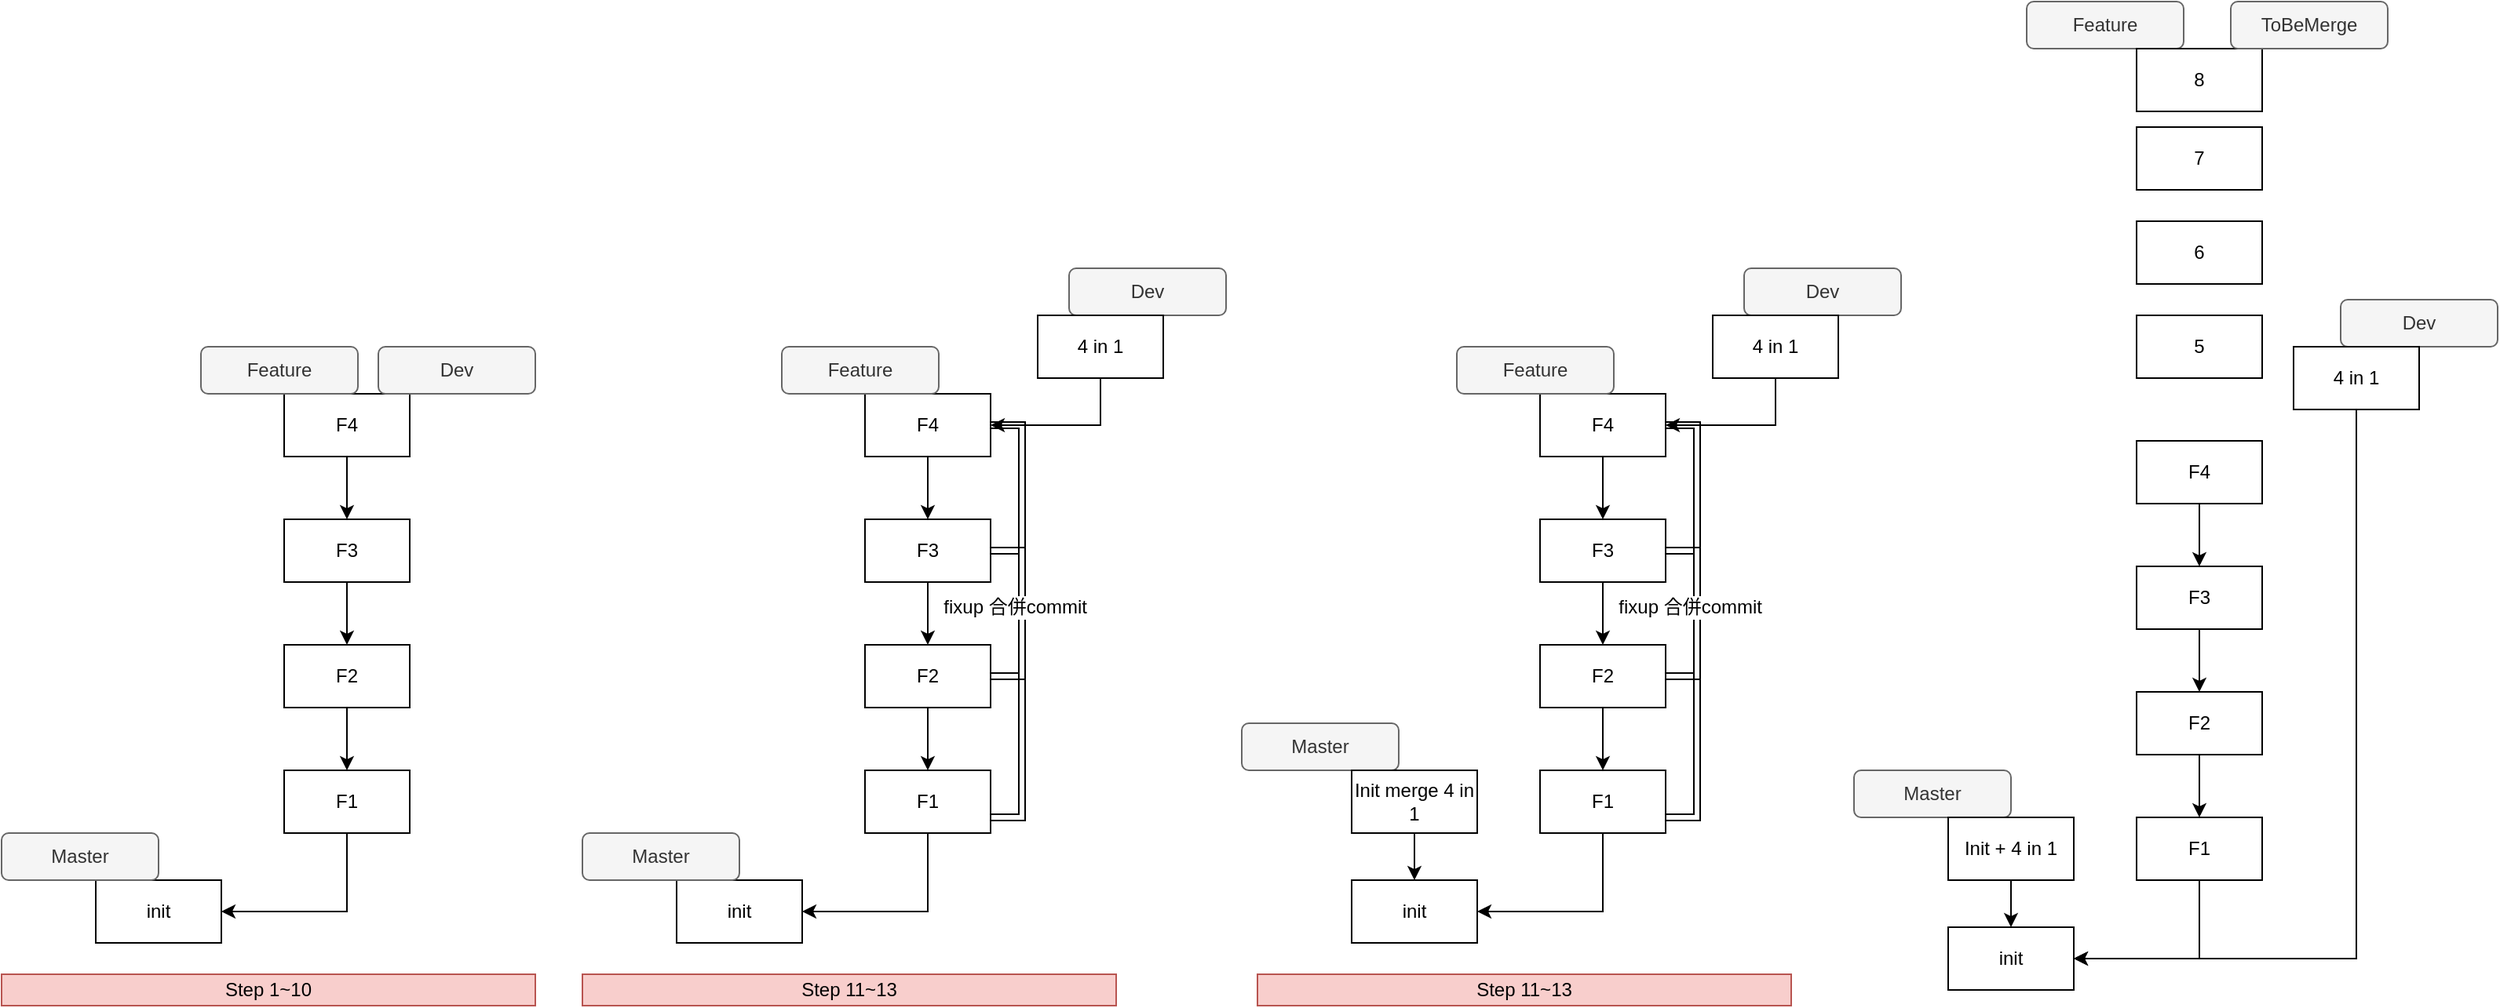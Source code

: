 <mxfile version="10.8.0" type="github"><diagram id="5n1NIGyPZ_aDCbrONRBm" name="Page-1"><mxGraphModel dx="3052" dy="754" grid="1" gridSize="10" guides="1" tooltips="1" connect="1" arrows="1" fold="1" page="1" pageScale="1" pageWidth="827" pageHeight="1169" math="0" shadow="0"><root><mxCell id="0"/><mxCell id="1" parent="0"/><mxCell id="LHEJx3aKFi3ai15IeEkY-1" value="init&lt;br&gt;" style="rounded=0;whiteSpace=wrap;html=1;" parent="1" vertex="1"><mxGeometry x="60" y="630" width="80" height="40" as="geometry"/></mxCell><mxCell id="LHEJx3aKFi3ai15IeEkY-15" style="edgeStyle=orthogonalEdgeStyle;rounded=0;orthogonalLoop=1;jettySize=auto;html=1;exitX=0.5;exitY=1;exitDx=0;exitDy=0;entryX=1;entryY=0.5;entryDx=0;entryDy=0;" parent="1" source="LHEJx3aKFi3ai15IeEkY-4" target="LHEJx3aKFi3ai15IeEkY-1" edge="1"><mxGeometry relative="1" as="geometry"/></mxCell><mxCell id="LHEJx3aKFi3ai15IeEkY-4" value="F1" style="rounded=0;whiteSpace=wrap;html=1;" parent="1" vertex="1"><mxGeometry x="180" y="560" width="80" height="40" as="geometry"/></mxCell><mxCell id="LHEJx3aKFi3ai15IeEkY-9" style="edgeStyle=orthogonalEdgeStyle;rounded=0;orthogonalLoop=1;jettySize=auto;html=1;exitX=0.5;exitY=1;exitDx=0;exitDy=0;" parent="1" source="LHEJx3aKFi3ai15IeEkY-5" target="LHEJx3aKFi3ai15IeEkY-4" edge="1"><mxGeometry relative="1" as="geometry"/></mxCell><mxCell id="LHEJx3aKFi3ai15IeEkY-5" value="F2" style="rounded=0;whiteSpace=wrap;html=1;" parent="1" vertex="1"><mxGeometry x="180" y="480" width="80" height="40" as="geometry"/></mxCell><mxCell id="LHEJx3aKFi3ai15IeEkY-10" style="edgeStyle=orthogonalEdgeStyle;rounded=0;orthogonalLoop=1;jettySize=auto;html=1;exitX=0.5;exitY=1;exitDx=0;exitDy=0;entryX=0.5;entryY=0;entryDx=0;entryDy=0;" parent="1" source="LHEJx3aKFi3ai15IeEkY-6" target="LHEJx3aKFi3ai15IeEkY-5" edge="1"><mxGeometry relative="1" as="geometry"/></mxCell><mxCell id="LHEJx3aKFi3ai15IeEkY-6" value="F3" style="rounded=0;whiteSpace=wrap;html=1;" parent="1" vertex="1"><mxGeometry x="180" y="400" width="80" height="40" as="geometry"/></mxCell><mxCell id="LHEJx3aKFi3ai15IeEkY-11" style="edgeStyle=orthogonalEdgeStyle;rounded=0;orthogonalLoop=1;jettySize=auto;html=1;exitX=0.5;exitY=1;exitDx=0;exitDy=0;entryX=0.5;entryY=0;entryDx=0;entryDy=0;" parent="1" source="LHEJx3aKFi3ai15IeEkY-7" target="LHEJx3aKFi3ai15IeEkY-6" edge="1"><mxGeometry relative="1" as="geometry"/></mxCell><mxCell id="LHEJx3aKFi3ai15IeEkY-7" value="F4" style="rounded=0;whiteSpace=wrap;html=1;" parent="1" vertex="1"><mxGeometry x="180" y="320" width="80" height="40" as="geometry"/></mxCell><mxCell id="LHEJx3aKFi3ai15IeEkY-13" value="Feature" style="rounded=1;whiteSpace=wrap;html=1;fillColor=#f5f5f5;strokeColor=#666666;fontColor=#333333;" parent="1" vertex="1"><mxGeometry x="110" y="40" width="100" height="30" as="geometry"/></mxCell><mxCell id="LHEJx3aKFi3ai15IeEkY-14" value="Master" style="rounded=1;whiteSpace=wrap;html=1;fillColor=#f5f5f5;strokeColor=#666666;fontColor=#333333;" parent="1" vertex="1"><mxGeometry y="530" width="100" height="30" as="geometry"/></mxCell><mxCell id="LHEJx3aKFi3ai15IeEkY-16" value="Dev" style="rounded=1;whiteSpace=wrap;html=1;fillColor=#f5f5f5;strokeColor=#666666;fontColor=#333333;" parent="1" vertex="1"><mxGeometry x="310" y="230" width="100" height="30" as="geometry"/></mxCell><mxCell id="LHEJx3aKFi3ai15IeEkY-18" style="edgeStyle=orthogonalEdgeStyle;rounded=0;orthogonalLoop=1;jettySize=auto;html=1;exitX=0.5;exitY=1;exitDx=0;exitDy=0;entryX=1;entryY=0.5;entryDx=0;entryDy=0;" parent="1" source="LHEJx3aKFi3ai15IeEkY-17" target="LHEJx3aKFi3ai15IeEkY-1" edge="1"><mxGeometry relative="1" as="geometry"/></mxCell><mxCell id="LHEJx3aKFi3ai15IeEkY-17" value="4 in 1" style="rounded=0;whiteSpace=wrap;html=1;" parent="1" vertex="1"><mxGeometry x="280" y="260" width="80" height="40" as="geometry"/></mxCell><mxCell id="LHEJx3aKFi3ai15IeEkY-21" style="edgeStyle=orthogonalEdgeStyle;rounded=0;orthogonalLoop=1;jettySize=auto;html=1;exitX=0.5;exitY=1;exitDx=0;exitDy=0;" parent="1" source="LHEJx3aKFi3ai15IeEkY-19" target="LHEJx3aKFi3ai15IeEkY-1" edge="1"><mxGeometry relative="1" as="geometry"/></mxCell><mxCell id="LHEJx3aKFi3ai15IeEkY-19" value="Init + 4 in 1" style="rounded=0;whiteSpace=wrap;html=1;" parent="1" vertex="1"><mxGeometry x="60" y="560" width="80" height="40" as="geometry"/></mxCell><mxCell id="LHEJx3aKFi3ai15IeEkY-22" value="5" style="rounded=0;whiteSpace=wrap;html=1;" parent="1" vertex="1"><mxGeometry x="180" y="240" width="80" height="40" as="geometry"/></mxCell><mxCell id="LHEJx3aKFi3ai15IeEkY-23" value="8" style="rounded=0;whiteSpace=wrap;html=1;" parent="1" vertex="1"><mxGeometry x="180" y="70" width="80" height="40" as="geometry"/></mxCell><mxCell id="LHEJx3aKFi3ai15IeEkY-24" value="7" style="rounded=0;whiteSpace=wrap;html=1;" parent="1" vertex="1"><mxGeometry x="180" y="120" width="80" height="40" as="geometry"/></mxCell><mxCell id="LHEJx3aKFi3ai15IeEkY-25" value="6" style="rounded=0;whiteSpace=wrap;html=1;" parent="1" vertex="1"><mxGeometry x="180" y="180" width="80" height="40" as="geometry"/></mxCell><mxCell id="LHEJx3aKFi3ai15IeEkY-27" value="ToBeMerge" style="rounded=1;whiteSpace=wrap;html=1;fillColor=#f5f5f5;strokeColor=#666666;fontColor=#333333;" parent="1" vertex="1"><mxGeometry x="240" y="40" width="100" height="30" as="geometry"/></mxCell><mxCell id="LHEJx3aKFi3ai15IeEkY-32" value="init&lt;br&gt;" style="rounded=0;whiteSpace=wrap;html=1;" parent="1" vertex="1"><mxGeometry x="-1120" y="600" width="80" height="40" as="geometry"/></mxCell><mxCell id="LHEJx3aKFi3ai15IeEkY-33" style="edgeStyle=orthogonalEdgeStyle;rounded=0;orthogonalLoop=1;jettySize=auto;html=1;exitX=0.5;exitY=1;exitDx=0;exitDy=0;entryX=1;entryY=0.5;entryDx=0;entryDy=0;" parent="1" source="LHEJx3aKFi3ai15IeEkY-34" target="LHEJx3aKFi3ai15IeEkY-32" edge="1"><mxGeometry relative="1" as="geometry"/></mxCell><mxCell id="LHEJx3aKFi3ai15IeEkY-34" value="F1" style="rounded=0;whiteSpace=wrap;html=1;" parent="1" vertex="1"><mxGeometry x="-1000" y="530" width="80" height="40" as="geometry"/></mxCell><mxCell id="LHEJx3aKFi3ai15IeEkY-35" style="edgeStyle=orthogonalEdgeStyle;rounded=0;orthogonalLoop=1;jettySize=auto;html=1;exitX=0.5;exitY=1;exitDx=0;exitDy=0;" parent="1" source="LHEJx3aKFi3ai15IeEkY-36" target="LHEJx3aKFi3ai15IeEkY-34" edge="1"><mxGeometry relative="1" as="geometry"/></mxCell><mxCell id="LHEJx3aKFi3ai15IeEkY-36" value="F2" style="rounded=0;whiteSpace=wrap;html=1;" parent="1" vertex="1"><mxGeometry x="-1000" y="450" width="80" height="40" as="geometry"/></mxCell><mxCell id="LHEJx3aKFi3ai15IeEkY-37" style="edgeStyle=orthogonalEdgeStyle;rounded=0;orthogonalLoop=1;jettySize=auto;html=1;exitX=0.5;exitY=1;exitDx=0;exitDy=0;entryX=0.5;entryY=0;entryDx=0;entryDy=0;" parent="1" source="LHEJx3aKFi3ai15IeEkY-38" target="LHEJx3aKFi3ai15IeEkY-36" edge="1"><mxGeometry relative="1" as="geometry"/></mxCell><mxCell id="LHEJx3aKFi3ai15IeEkY-38" value="F3" style="rounded=0;whiteSpace=wrap;html=1;" parent="1" vertex="1"><mxGeometry x="-1000" y="370" width="80" height="40" as="geometry"/></mxCell><mxCell id="LHEJx3aKFi3ai15IeEkY-39" style="edgeStyle=orthogonalEdgeStyle;rounded=0;orthogonalLoop=1;jettySize=auto;html=1;exitX=0.5;exitY=1;exitDx=0;exitDy=0;entryX=0.5;entryY=0;entryDx=0;entryDy=0;" parent="1" source="LHEJx3aKFi3ai15IeEkY-40" target="LHEJx3aKFi3ai15IeEkY-38" edge="1"><mxGeometry relative="1" as="geometry"/></mxCell><mxCell id="LHEJx3aKFi3ai15IeEkY-40" value="F4" style="rounded=0;whiteSpace=wrap;html=1;" parent="1" vertex="1"><mxGeometry x="-1000" y="290" width="80" height="40" as="geometry"/></mxCell><mxCell id="LHEJx3aKFi3ai15IeEkY-42" value="Master" style="rounded=1;whiteSpace=wrap;html=1;fillColor=#f5f5f5;strokeColor=#666666;fontColor=#333333;" parent="1" vertex="1"><mxGeometry x="-1180" y="570" width="100" height="30" as="geometry"/></mxCell><mxCell id="LHEJx3aKFi3ai15IeEkY-53" value="Feature" style="rounded=1;whiteSpace=wrap;html=1;fillColor=#f5f5f5;strokeColor=#666666;fontColor=#333333;" parent="1" vertex="1"><mxGeometry x="-1053" y="260" width="100" height="30" as="geometry"/></mxCell><mxCell id="LHEJx3aKFi3ai15IeEkY-54" value="Dev" style="rounded=1;whiteSpace=wrap;html=1;fillColor=#f5f5f5;strokeColor=#666666;fontColor=#333333;" parent="1" vertex="1"><mxGeometry x="-940" y="260" width="100" height="30" as="geometry"/></mxCell><mxCell id="LHEJx3aKFi3ai15IeEkY-55" value="Step 1~10" style="rounded=0;whiteSpace=wrap;html=1;fillColor=#f8cecc;strokeColor=#b85450;" parent="1" vertex="1"><mxGeometry x="-1180" y="660" width="340" height="20" as="geometry"/></mxCell><mxCell id="x_mPxjLTtzaCbzFs-VxB-2" value="init&lt;br&gt;" style="rounded=0;whiteSpace=wrap;html=1;" vertex="1" parent="1"><mxGeometry x="-750" y="600" width="80" height="40" as="geometry"/></mxCell><mxCell id="x_mPxjLTtzaCbzFs-VxB-3" style="edgeStyle=orthogonalEdgeStyle;rounded=0;orthogonalLoop=1;jettySize=auto;html=1;exitX=0.5;exitY=1;exitDx=0;exitDy=0;entryX=1;entryY=0.5;entryDx=0;entryDy=0;" edge="1" parent="1" source="x_mPxjLTtzaCbzFs-VxB-4" target="x_mPxjLTtzaCbzFs-VxB-2"><mxGeometry relative="1" as="geometry"/></mxCell><mxCell id="x_mPxjLTtzaCbzFs-VxB-4" value="F1" style="rounded=0;whiteSpace=wrap;html=1;" vertex="1" parent="1"><mxGeometry x="-630" y="530" width="80" height="40" as="geometry"/></mxCell><mxCell id="x_mPxjLTtzaCbzFs-VxB-5" style="edgeStyle=orthogonalEdgeStyle;rounded=0;orthogonalLoop=1;jettySize=auto;html=1;exitX=0.5;exitY=1;exitDx=0;exitDy=0;" edge="1" parent="1" source="x_mPxjLTtzaCbzFs-VxB-6" target="x_mPxjLTtzaCbzFs-VxB-4"><mxGeometry relative="1" as="geometry"/></mxCell><mxCell id="x_mPxjLTtzaCbzFs-VxB-6" value="F2" style="rounded=0;whiteSpace=wrap;html=1;" vertex="1" parent="1"><mxGeometry x="-630" y="450" width="80" height="40" as="geometry"/></mxCell><mxCell id="x_mPxjLTtzaCbzFs-VxB-7" style="edgeStyle=orthogonalEdgeStyle;rounded=0;orthogonalLoop=1;jettySize=auto;html=1;exitX=0.5;exitY=1;exitDx=0;exitDy=0;entryX=0.5;entryY=0;entryDx=0;entryDy=0;" edge="1" parent="1" source="x_mPxjLTtzaCbzFs-VxB-8" target="x_mPxjLTtzaCbzFs-VxB-6"><mxGeometry relative="1" as="geometry"/></mxCell><mxCell id="x_mPxjLTtzaCbzFs-VxB-18" style="edgeStyle=orthogonalEdgeStyle;shape=link;rounded=0;orthogonalLoop=1;jettySize=auto;html=1;exitX=1;exitY=0.5;exitDx=0;exitDy=0;entryX=1;entryY=0.5;entryDx=0;entryDy=0;" edge="1" parent="1" source="x_mPxjLTtzaCbzFs-VxB-8" target="x_mPxjLTtzaCbzFs-VxB-6"><mxGeometry relative="1" as="geometry"/></mxCell><mxCell id="x_mPxjLTtzaCbzFs-VxB-8" value="F3" style="rounded=0;whiteSpace=wrap;html=1;" vertex="1" parent="1"><mxGeometry x="-630" y="370" width="80" height="40" as="geometry"/></mxCell><mxCell id="x_mPxjLTtzaCbzFs-VxB-9" style="edgeStyle=orthogonalEdgeStyle;rounded=0;orthogonalLoop=1;jettySize=auto;html=1;exitX=0.5;exitY=1;exitDx=0;exitDy=0;entryX=0.5;entryY=0;entryDx=0;entryDy=0;" edge="1" parent="1" source="x_mPxjLTtzaCbzFs-VxB-10" target="x_mPxjLTtzaCbzFs-VxB-8"><mxGeometry relative="1" as="geometry"/></mxCell><mxCell id="x_mPxjLTtzaCbzFs-VxB-17" style="edgeStyle=orthogonalEdgeStyle;rounded=0;orthogonalLoop=1;jettySize=auto;html=1;exitX=1;exitY=0.5;exitDx=0;exitDy=0;entryX=1;entryY=0.75;entryDx=0;entryDy=0;shape=link;" edge="1" parent="1" source="x_mPxjLTtzaCbzFs-VxB-10" target="x_mPxjLTtzaCbzFs-VxB-4"><mxGeometry relative="1" as="geometry"/></mxCell><mxCell id="x_mPxjLTtzaCbzFs-VxB-21" value="fixup 合併commit&amp;nbsp;" style="text;html=1;resizable=0;points=[];align=center;verticalAlign=middle;labelBackgroundColor=#ffffff;" vertex="1" connectable="0" parent="x_mPxjLTtzaCbzFs-VxB-17"><mxGeometry x="-0.062" y="-3" relative="1" as="geometry"><mxPoint as="offset"/></mxGeometry></mxCell><mxCell id="x_mPxjLTtzaCbzFs-VxB-10" value="F4" style="rounded=0;whiteSpace=wrap;html=1;" vertex="1" parent="1"><mxGeometry x="-630" y="290" width="80" height="40" as="geometry"/></mxCell><mxCell id="x_mPxjLTtzaCbzFs-VxB-11" value="Master" style="rounded=1;whiteSpace=wrap;html=1;fillColor=#f5f5f5;strokeColor=#666666;fontColor=#333333;" vertex="1" parent="1"><mxGeometry x="-810" y="570" width="100" height="30" as="geometry"/></mxCell><mxCell id="x_mPxjLTtzaCbzFs-VxB-12" value="Feature" style="rounded=1;whiteSpace=wrap;html=1;fillColor=#f5f5f5;strokeColor=#666666;fontColor=#333333;" vertex="1" parent="1"><mxGeometry x="-683" y="260" width="100" height="30" as="geometry"/></mxCell><mxCell id="x_mPxjLTtzaCbzFs-VxB-13" value="Dev" style="rounded=1;whiteSpace=wrap;html=1;fillColor=#f5f5f5;strokeColor=#666666;fontColor=#333333;" vertex="1" parent="1"><mxGeometry x="-500" y="210" width="100" height="30" as="geometry"/></mxCell><mxCell id="x_mPxjLTtzaCbzFs-VxB-14" value="Step 11~13" style="rounded=0;whiteSpace=wrap;html=1;fillColor=#f8cecc;strokeColor=#b85450;" vertex="1" parent="1"><mxGeometry x="-810" y="660" width="340" height="20" as="geometry"/></mxCell><mxCell id="x_mPxjLTtzaCbzFs-VxB-22" style="edgeStyle=orthogonalEdgeStyle;rounded=0;orthogonalLoop=1;jettySize=auto;html=1;exitX=0.5;exitY=1;exitDx=0;exitDy=0;entryX=1;entryY=0.5;entryDx=0;entryDy=0;" edge="1" parent="1" source="x_mPxjLTtzaCbzFs-VxB-15" target="x_mPxjLTtzaCbzFs-VxB-10"><mxGeometry relative="1" as="geometry"/></mxCell><mxCell id="x_mPxjLTtzaCbzFs-VxB-15" value="4 in 1" style="rounded=0;whiteSpace=wrap;html=1;" vertex="1" parent="1"><mxGeometry x="-520" y="240" width="80" height="40" as="geometry"/></mxCell><mxCell id="x_mPxjLTtzaCbzFs-VxB-23" value="init&lt;br&gt;" style="rounded=0;whiteSpace=wrap;html=1;" vertex="1" parent="1"><mxGeometry x="-320" y="600" width="80" height="40" as="geometry"/></mxCell><mxCell id="x_mPxjLTtzaCbzFs-VxB-24" style="edgeStyle=orthogonalEdgeStyle;rounded=0;orthogonalLoop=1;jettySize=auto;html=1;exitX=0.5;exitY=1;exitDx=0;exitDy=0;entryX=1;entryY=0.5;entryDx=0;entryDy=0;" edge="1" parent="1" source="x_mPxjLTtzaCbzFs-VxB-25" target="x_mPxjLTtzaCbzFs-VxB-23"><mxGeometry relative="1" as="geometry"/></mxCell><mxCell id="x_mPxjLTtzaCbzFs-VxB-25" value="F1" style="rounded=0;whiteSpace=wrap;html=1;" vertex="1" parent="1"><mxGeometry x="-200" y="530" width="80" height="40" as="geometry"/></mxCell><mxCell id="x_mPxjLTtzaCbzFs-VxB-26" style="edgeStyle=orthogonalEdgeStyle;rounded=0;orthogonalLoop=1;jettySize=auto;html=1;exitX=0.5;exitY=1;exitDx=0;exitDy=0;" edge="1" parent="1" source="x_mPxjLTtzaCbzFs-VxB-27" target="x_mPxjLTtzaCbzFs-VxB-25"><mxGeometry relative="1" as="geometry"/></mxCell><mxCell id="x_mPxjLTtzaCbzFs-VxB-27" value="F2" style="rounded=0;whiteSpace=wrap;html=1;" vertex="1" parent="1"><mxGeometry x="-200" y="450" width="80" height="40" as="geometry"/></mxCell><mxCell id="x_mPxjLTtzaCbzFs-VxB-28" style="edgeStyle=orthogonalEdgeStyle;rounded=0;orthogonalLoop=1;jettySize=auto;html=1;exitX=0.5;exitY=1;exitDx=0;exitDy=0;entryX=0.5;entryY=0;entryDx=0;entryDy=0;" edge="1" parent="1" source="x_mPxjLTtzaCbzFs-VxB-30" target="x_mPxjLTtzaCbzFs-VxB-27"><mxGeometry relative="1" as="geometry"/></mxCell><mxCell id="x_mPxjLTtzaCbzFs-VxB-29" style="edgeStyle=orthogonalEdgeStyle;shape=link;rounded=0;orthogonalLoop=1;jettySize=auto;html=1;exitX=1;exitY=0.5;exitDx=0;exitDy=0;entryX=1;entryY=0.5;entryDx=0;entryDy=0;" edge="1" parent="1" source="x_mPxjLTtzaCbzFs-VxB-30" target="x_mPxjLTtzaCbzFs-VxB-27"><mxGeometry relative="1" as="geometry"/></mxCell><mxCell id="x_mPxjLTtzaCbzFs-VxB-30" value="F3" style="rounded=0;whiteSpace=wrap;html=1;" vertex="1" parent="1"><mxGeometry x="-200" y="370" width="80" height="40" as="geometry"/></mxCell><mxCell id="x_mPxjLTtzaCbzFs-VxB-31" style="edgeStyle=orthogonalEdgeStyle;rounded=0;orthogonalLoop=1;jettySize=auto;html=1;exitX=0.5;exitY=1;exitDx=0;exitDy=0;entryX=0.5;entryY=0;entryDx=0;entryDy=0;" edge="1" parent="1" source="x_mPxjLTtzaCbzFs-VxB-34" target="x_mPxjLTtzaCbzFs-VxB-30"><mxGeometry relative="1" as="geometry"/></mxCell><mxCell id="x_mPxjLTtzaCbzFs-VxB-32" style="edgeStyle=orthogonalEdgeStyle;rounded=0;orthogonalLoop=1;jettySize=auto;html=1;exitX=1;exitY=0.5;exitDx=0;exitDy=0;entryX=1;entryY=0.75;entryDx=0;entryDy=0;shape=link;" edge="1" parent="1" source="x_mPxjLTtzaCbzFs-VxB-34" target="x_mPxjLTtzaCbzFs-VxB-25"><mxGeometry relative="1" as="geometry"/></mxCell><mxCell id="x_mPxjLTtzaCbzFs-VxB-33" value="fixup 合併commit&amp;nbsp;" style="text;html=1;resizable=0;points=[];align=center;verticalAlign=middle;labelBackgroundColor=#ffffff;" vertex="1" connectable="0" parent="x_mPxjLTtzaCbzFs-VxB-32"><mxGeometry x="-0.062" y="-3" relative="1" as="geometry"><mxPoint as="offset"/></mxGeometry></mxCell><mxCell id="x_mPxjLTtzaCbzFs-VxB-34" value="F4" style="rounded=0;whiteSpace=wrap;html=1;" vertex="1" parent="1"><mxGeometry x="-200" y="290" width="80" height="40" as="geometry"/></mxCell><mxCell id="x_mPxjLTtzaCbzFs-VxB-35" value="Master" style="rounded=1;whiteSpace=wrap;html=1;fillColor=#f5f5f5;strokeColor=#666666;fontColor=#333333;" vertex="1" parent="1"><mxGeometry x="-390" y="500" width="100" height="30" as="geometry"/></mxCell><mxCell id="x_mPxjLTtzaCbzFs-VxB-36" value="Feature" style="rounded=1;whiteSpace=wrap;html=1;fillColor=#f5f5f5;strokeColor=#666666;fontColor=#333333;" vertex="1" parent="1"><mxGeometry x="-253" y="260" width="100" height="30" as="geometry"/></mxCell><mxCell id="x_mPxjLTtzaCbzFs-VxB-37" value="Dev" style="rounded=1;whiteSpace=wrap;html=1;fillColor=#f5f5f5;strokeColor=#666666;fontColor=#333333;" vertex="1" parent="1"><mxGeometry x="-70" y="210" width="100" height="30" as="geometry"/></mxCell><mxCell id="x_mPxjLTtzaCbzFs-VxB-38" value="Step 11~13" style="rounded=0;whiteSpace=wrap;html=1;fillColor=#f8cecc;strokeColor=#b85450;" vertex="1" parent="1"><mxGeometry x="-380" y="660" width="340" height="20" as="geometry"/></mxCell><mxCell id="x_mPxjLTtzaCbzFs-VxB-39" style="edgeStyle=orthogonalEdgeStyle;rounded=0;orthogonalLoop=1;jettySize=auto;html=1;exitX=0.5;exitY=1;exitDx=0;exitDy=0;entryX=1;entryY=0.5;entryDx=0;entryDy=0;" edge="1" parent="1" source="x_mPxjLTtzaCbzFs-VxB-40" target="x_mPxjLTtzaCbzFs-VxB-34"><mxGeometry relative="1" as="geometry"/></mxCell><mxCell id="x_mPxjLTtzaCbzFs-VxB-40" value="4 in 1" style="rounded=0;whiteSpace=wrap;html=1;" vertex="1" parent="1"><mxGeometry x="-90" y="240" width="80" height="40" as="geometry"/></mxCell><mxCell id="x_mPxjLTtzaCbzFs-VxB-42" style="edgeStyle=orthogonalEdgeStyle;rounded=0;orthogonalLoop=1;jettySize=auto;html=1;exitX=0.5;exitY=1;exitDx=0;exitDy=0;entryX=0.5;entryY=0;entryDx=0;entryDy=0;" edge="1" parent="1" source="x_mPxjLTtzaCbzFs-VxB-41" target="x_mPxjLTtzaCbzFs-VxB-23"><mxGeometry relative="1" as="geometry"/></mxCell><mxCell id="x_mPxjLTtzaCbzFs-VxB-41" value="Init merge 4 in 1" style="rounded=0;whiteSpace=wrap;html=1;" vertex="1" parent="1"><mxGeometry x="-320" y="530" width="80" height="40" as="geometry"/></mxCell></root></mxGraphModel></diagram></mxfile>